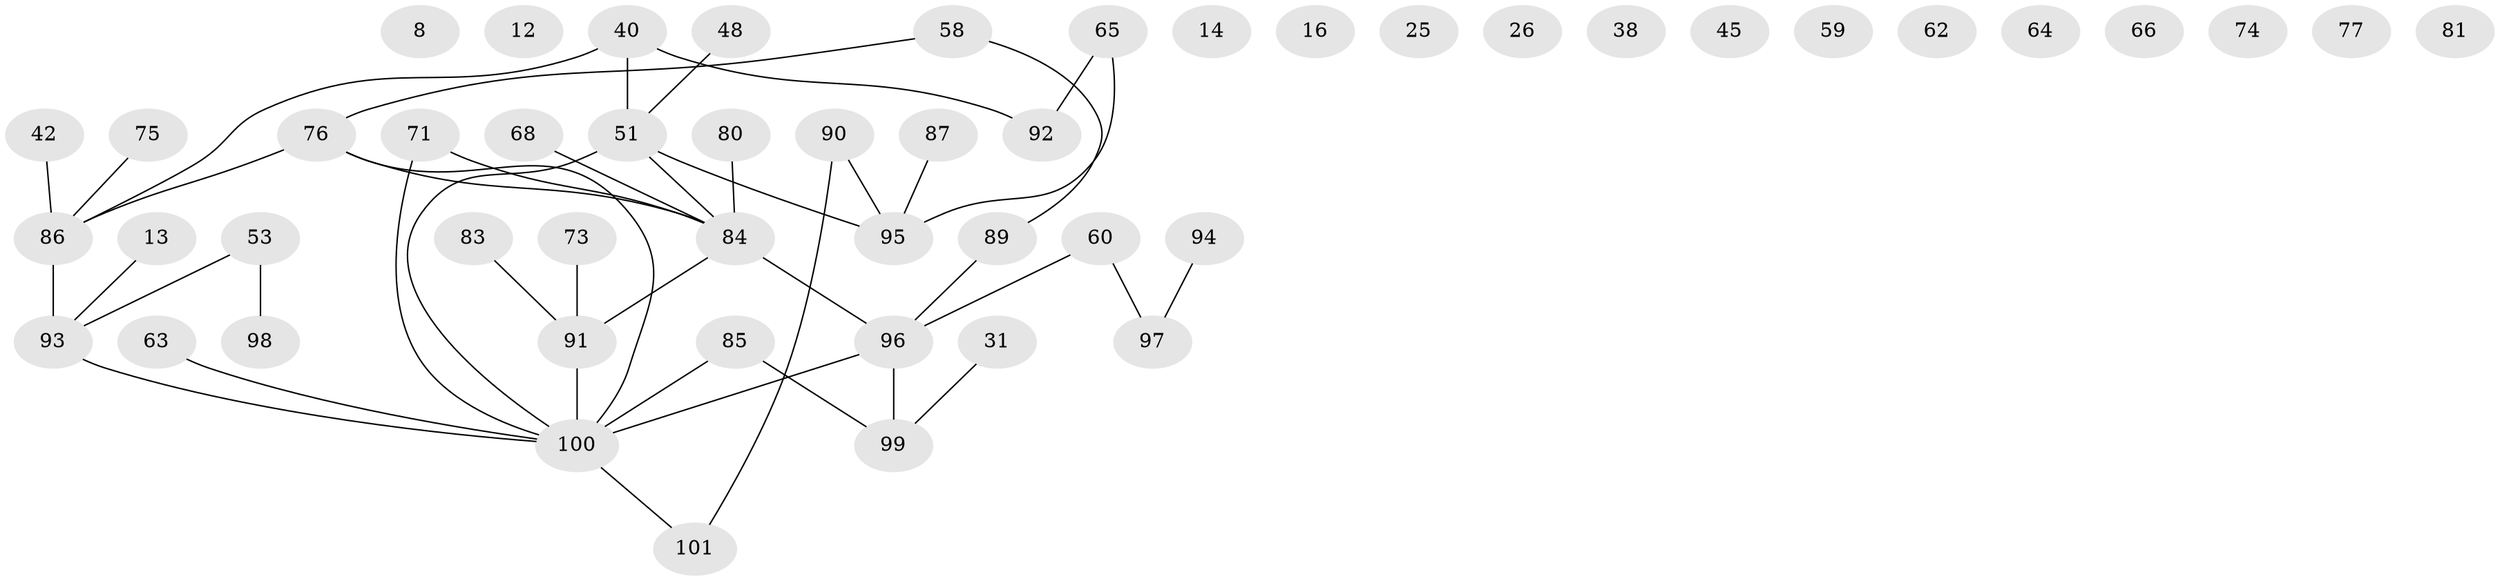 // original degree distribution, {2: 0.31683168316831684, 1: 0.2079207920792079, 3: 0.16831683168316833, 6: 0.009900990099009901, 0: 0.12871287128712872, 4: 0.10891089108910891, 5: 0.0594059405940594}
// Generated by graph-tools (version 1.1) at 2025/40/03/09/25 04:40:50]
// undirected, 50 vertices, 44 edges
graph export_dot {
graph [start="1"]
  node [color=gray90,style=filled];
  8;
  12;
  13;
  14;
  16;
  25;
  26;
  31;
  38;
  40;
  42 [super="+19"];
  45;
  48 [super="+36"];
  51 [super="+32+47"];
  53;
  58;
  59 [super="+30"];
  60;
  62;
  63;
  64;
  65;
  66;
  68;
  71 [super="+29"];
  73;
  74;
  75;
  76 [super="+50"];
  77 [super="+17"];
  80;
  81;
  83;
  84 [super="+27+56+78"];
  85;
  86 [super="+82"];
  87 [super="+3"];
  89;
  90;
  91 [super="+33+44+57+70"];
  92 [super="+6"];
  93;
  94;
  95 [super="+55"];
  96 [super="+46+72+67"];
  97 [super="+4+18"];
  98 [super="+21+37"];
  99 [super="+79"];
  100 [super="+2+10+69+88"];
  101;
  13 -- 93;
  31 -- 99;
  40 -- 51 [weight=2];
  40 -- 92 [weight=2];
  40 -- 86;
  42 -- 86;
  48 -- 51;
  51 -- 95;
  51 -- 100 [weight=4];
  51 -- 84 [weight=2];
  53 -- 93;
  53 -- 98;
  58 -- 76;
  58 -- 89;
  60 -- 96;
  60 -- 97;
  63 -- 100;
  65 -- 92;
  65 -- 95;
  68 -- 84;
  71 -- 84;
  71 -- 100;
  73 -- 91;
  75 -- 86;
  76 -- 84 [weight=2];
  76 -- 100 [weight=2];
  76 -- 86;
  80 -- 84;
  83 -- 91;
  84 -- 91;
  84 -- 96;
  85 -- 100;
  85 -- 99;
  86 -- 93 [weight=2];
  87 -- 95;
  89 -- 96;
  90 -- 95;
  90 -- 101;
  91 -- 100;
  93 -- 100;
  94 -- 97;
  96 -- 99 [weight=3];
  96 -- 100 [weight=3];
  100 -- 101;
}
